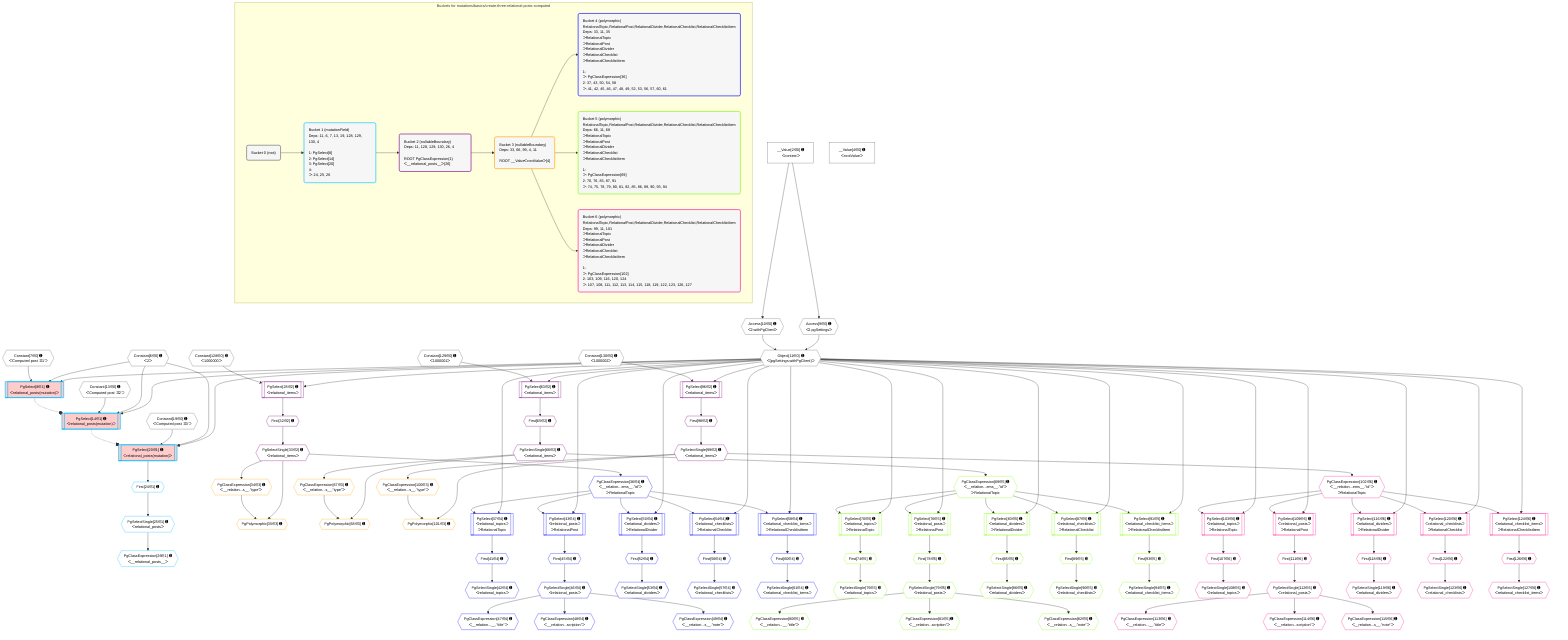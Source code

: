 %%{init: {'themeVariables': { 'fontSize': '12px'}}}%%
graph TD
    classDef path fill:#eee,stroke:#000,color:#000
    classDef plan fill:#fff,stroke-width:1px,color:#000
    classDef itemplan fill:#fff,stroke-width:2px,color:#000
    classDef unbatchedplan fill:#dff,stroke-width:1px,color:#000
    classDef sideeffectplan fill:#fcc,stroke-width:2px,color:#000
    classDef bucket fill:#f6f6f6,color:#000,stroke-width:2px,text-align:left


    %% plan dependencies
    Object11{{"Object[11∈0] ➊<br />ᐸ{pgSettings,withPgClient}ᐳ"}}:::plan
    Access9{{"Access[9∈0] ➊<br />ᐸ2.pgSettingsᐳ"}}:::plan
    Access10{{"Access[10∈0] ➊<br />ᐸ2.withPgClientᐳ"}}:::plan
    Access9 & Access10 --> Object11
    __Value2["__Value[2∈0] ➊<br />ᐸcontextᐳ"]:::plan
    __Value2 --> Access9
    __Value2 --> Access10
    __Value4["__Value[4∈0] ➊<br />ᐸrootValueᐳ"]:::plan
    Constant6{{"Constant[6∈0] ➊<br />ᐸ2ᐳ"}}:::plan
    Constant7{{"Constant[7∈0] ➊<br />ᐸ'Computed post ꖛ1'ᐳ"}}:::plan
    Constant13{{"Constant[13∈0] ➊<br />ᐸ'Computed post ꖛ2'ᐳ"}}:::plan
    Constant19{{"Constant[19∈0] ➊<br />ᐸ'Computed post ꖛ3'ᐳ"}}:::plan
    Constant128{{"Constant[128∈0] ➊<br />ᐸ1000000ᐳ"}}:::plan
    Constant129{{"Constant[129∈0] ➊<br />ᐸ1000001ᐳ"}}:::plan
    Constant130{{"Constant[130∈0] ➊<br />ᐸ1000002ᐳ"}}:::plan
    PgSelect8[["PgSelect[8∈1] ➊<br />ᐸrelational_posts(mutation)ᐳ"]]:::sideeffectplan
    Object11 & Constant6 & Constant7 --> PgSelect8
    PgSelect14[["PgSelect[14∈1] ➊<br />ᐸrelational_posts(mutation)ᐳ"]]:::sideeffectplan
    Object11 & Constant6 & Constant13 --> PgSelect14
    PgSelect20[["PgSelect[20∈1] ➊<br />ᐸrelational_posts(mutation)ᐳ"]]:::sideeffectplan
    Object11 & Constant6 & Constant19 --> PgSelect20
    First24{{"First[24∈1] ➊"}}:::plan
    PgSelect20 --> First24
    PgSelectSingle25{{"PgSelectSingle[25∈1] ➊<br />ᐸrelational_postsᐳ"}}:::plan
    First24 --> PgSelectSingle25
    PgClassExpression26{{"PgClassExpression[26∈1] ➊<br />ᐸ__relational_posts__ᐳ"}}:::plan
    PgSelectSingle25 --> PgClassExpression26
    PgSelect28[["PgSelect[28∈2] ➊<br />ᐸrelational_itemsᐳ"]]:::plan
    Object11 & Constant128 --> PgSelect28
    PgSelect63[["PgSelect[63∈2] ➊<br />ᐸrelational_itemsᐳ"]]:::plan
    Object11 & Constant129 --> PgSelect63
    PgSelect96[["PgSelect[96∈2] ➊<br />ᐸrelational_itemsᐳ"]]:::plan
    Object11 & Constant130 --> PgSelect96
    First32{{"First[32∈2] ➊"}}:::plan
    PgSelect28 --> First32
    PgSelectSingle33{{"PgSelectSingle[33∈2] ➊<br />ᐸrelational_itemsᐳ"}}:::plan
    First32 --> PgSelectSingle33
    First65{{"First[65∈2] ➊"}}:::plan
    PgSelect63 --> First65
    PgSelectSingle66{{"PgSelectSingle[66∈2] ➊<br />ᐸrelational_itemsᐳ"}}:::plan
    First65 --> PgSelectSingle66
    First98{{"First[98∈2] ➊"}}:::plan
    PgSelect96 --> First98
    PgSelectSingle99{{"PgSelectSingle[99∈2] ➊<br />ᐸrelational_itemsᐳ"}}:::plan
    First98 --> PgSelectSingle99
    PgPolymorphic35{{"PgPolymorphic[35∈3] ➊"}}:::plan
    PgClassExpression34{{"PgClassExpression[34∈3] ➊<br />ᐸ__relation...s__.”type”ᐳ"}}:::plan
    PgSelectSingle33 & PgClassExpression34 --> PgPolymorphic35
    PgPolymorphic68{{"PgPolymorphic[68∈3] ➊"}}:::plan
    PgClassExpression67{{"PgClassExpression[67∈3] ➊<br />ᐸ__relation...s__.”type”ᐳ"}}:::plan
    PgSelectSingle66 & PgClassExpression67 --> PgPolymorphic68
    PgPolymorphic101{{"PgPolymorphic[101∈3] ➊"}}:::plan
    PgClassExpression100{{"PgClassExpression[100∈3] ➊<br />ᐸ__relation...s__.”type”ᐳ"}}:::plan
    PgSelectSingle99 & PgClassExpression100 --> PgPolymorphic101
    PgSelectSingle33 --> PgClassExpression34
    PgSelectSingle66 --> PgClassExpression67
    PgSelectSingle99 --> PgClassExpression100
    PgSelect37[["PgSelect[37∈4] ➊<br />ᐸrelational_topicsᐳ<br />ᐳRelationalTopic"]]:::plan
    PgClassExpression36{{"PgClassExpression[36∈4] ➊<br />ᐸ__relation...ems__.”id”ᐳ<br />ᐳRelationalTopic"}}:::plan
    Object11 & PgClassExpression36 --> PgSelect37
    PgSelect43[["PgSelect[43∈4] ➊<br />ᐸrelational_postsᐳ<br />ᐳRelationalPost"]]:::plan
    Object11 & PgClassExpression36 --> PgSelect43
    PgSelect50[["PgSelect[50∈4] ➊<br />ᐸrelational_dividersᐳ<br />ᐳRelationalDivider"]]:::plan
    Object11 & PgClassExpression36 --> PgSelect50
    PgSelect54[["PgSelect[54∈4] ➊<br />ᐸrelational_checklistsᐳ<br />ᐳRelationalChecklist"]]:::plan
    Object11 & PgClassExpression36 --> PgSelect54
    PgSelect58[["PgSelect[58∈4] ➊<br />ᐸrelational_checklist_itemsᐳ<br />ᐳRelationalChecklistItem"]]:::plan
    Object11 & PgClassExpression36 --> PgSelect58
    PgSelectSingle33 --> PgClassExpression36
    First41{{"First[41∈4] ➊"}}:::plan
    PgSelect37 --> First41
    PgSelectSingle42{{"PgSelectSingle[42∈4] ➊<br />ᐸrelational_topicsᐳ"}}:::plan
    First41 --> PgSelectSingle42
    First45{{"First[45∈4] ➊"}}:::plan
    PgSelect43 --> First45
    PgSelectSingle46{{"PgSelectSingle[46∈4] ➊<br />ᐸrelational_postsᐳ"}}:::plan
    First45 --> PgSelectSingle46
    PgClassExpression47{{"PgClassExpression[47∈4] ➊<br />ᐸ__relation...__.”title”ᐳ"}}:::plan
    PgSelectSingle46 --> PgClassExpression47
    PgClassExpression48{{"PgClassExpression[48∈4] ➊<br />ᐸ__relation...scription”ᐳ"}}:::plan
    PgSelectSingle46 --> PgClassExpression48
    PgClassExpression49{{"PgClassExpression[49∈4] ➊<br />ᐸ__relation...s__.”note”ᐳ"}}:::plan
    PgSelectSingle46 --> PgClassExpression49
    First52{{"First[52∈4] ➊"}}:::plan
    PgSelect50 --> First52
    PgSelectSingle53{{"PgSelectSingle[53∈4] ➊<br />ᐸrelational_dividersᐳ"}}:::plan
    First52 --> PgSelectSingle53
    First56{{"First[56∈4] ➊"}}:::plan
    PgSelect54 --> First56
    PgSelectSingle57{{"PgSelectSingle[57∈4] ➊<br />ᐸrelational_checklistsᐳ"}}:::plan
    First56 --> PgSelectSingle57
    First60{{"First[60∈4] ➊"}}:::plan
    PgSelect58 --> First60
    PgSelectSingle61{{"PgSelectSingle[61∈4] ➊<br />ᐸrelational_checklist_itemsᐳ"}}:::plan
    First60 --> PgSelectSingle61
    PgSelect70[["PgSelect[70∈5] ➊<br />ᐸrelational_topicsᐳ<br />ᐳRelationalTopic"]]:::plan
    PgClassExpression69{{"PgClassExpression[69∈5] ➊<br />ᐸ__relation...ems__.”id”ᐳ<br />ᐳRelationalTopic"}}:::plan
    Object11 & PgClassExpression69 --> PgSelect70
    PgSelect76[["PgSelect[76∈5] ➊<br />ᐸrelational_postsᐳ<br />ᐳRelationalPost"]]:::plan
    Object11 & PgClassExpression69 --> PgSelect76
    PgSelect83[["PgSelect[83∈5] ➊<br />ᐸrelational_dividersᐳ<br />ᐳRelationalDivider"]]:::plan
    Object11 & PgClassExpression69 --> PgSelect83
    PgSelect87[["PgSelect[87∈5] ➊<br />ᐸrelational_checklistsᐳ<br />ᐳRelationalChecklist"]]:::plan
    Object11 & PgClassExpression69 --> PgSelect87
    PgSelect91[["PgSelect[91∈5] ➊<br />ᐸrelational_checklist_itemsᐳ<br />ᐳRelationalChecklistItem"]]:::plan
    Object11 & PgClassExpression69 --> PgSelect91
    PgSelectSingle66 --> PgClassExpression69
    First74{{"First[74∈5] ➊"}}:::plan
    PgSelect70 --> First74
    PgSelectSingle75{{"PgSelectSingle[75∈5] ➊<br />ᐸrelational_topicsᐳ"}}:::plan
    First74 --> PgSelectSingle75
    First78{{"First[78∈5] ➊"}}:::plan
    PgSelect76 --> First78
    PgSelectSingle79{{"PgSelectSingle[79∈5] ➊<br />ᐸrelational_postsᐳ"}}:::plan
    First78 --> PgSelectSingle79
    PgClassExpression80{{"PgClassExpression[80∈5] ➊<br />ᐸ__relation...__.”title”ᐳ"}}:::plan
    PgSelectSingle79 --> PgClassExpression80
    PgClassExpression81{{"PgClassExpression[81∈5] ➊<br />ᐸ__relation...scription”ᐳ"}}:::plan
    PgSelectSingle79 --> PgClassExpression81
    PgClassExpression82{{"PgClassExpression[82∈5] ➊<br />ᐸ__relation...s__.”note”ᐳ"}}:::plan
    PgSelectSingle79 --> PgClassExpression82
    First85{{"First[85∈5] ➊"}}:::plan
    PgSelect83 --> First85
    PgSelectSingle86{{"PgSelectSingle[86∈5] ➊<br />ᐸrelational_dividersᐳ"}}:::plan
    First85 --> PgSelectSingle86
    First89{{"First[89∈5] ➊"}}:::plan
    PgSelect87 --> First89
    PgSelectSingle90{{"PgSelectSingle[90∈5] ➊<br />ᐸrelational_checklistsᐳ"}}:::plan
    First89 --> PgSelectSingle90
    First93{{"First[93∈5] ➊"}}:::plan
    PgSelect91 --> First93
    PgSelectSingle94{{"PgSelectSingle[94∈5] ➊<br />ᐸrelational_checklist_itemsᐳ"}}:::plan
    First93 --> PgSelectSingle94
    PgSelect103[["PgSelect[103∈6] ➊<br />ᐸrelational_topicsᐳ<br />ᐳRelationalTopic"]]:::plan
    PgClassExpression102{{"PgClassExpression[102∈6] ➊<br />ᐸ__relation...ems__.”id”ᐳ<br />ᐳRelationalTopic"}}:::plan
    Object11 & PgClassExpression102 --> PgSelect103
    PgSelect109[["PgSelect[109∈6] ➊<br />ᐸrelational_postsᐳ<br />ᐳRelationalPost"]]:::plan
    Object11 & PgClassExpression102 --> PgSelect109
    PgSelect116[["PgSelect[116∈6] ➊<br />ᐸrelational_dividersᐳ<br />ᐳRelationalDivider"]]:::plan
    Object11 & PgClassExpression102 --> PgSelect116
    PgSelect120[["PgSelect[120∈6] ➊<br />ᐸrelational_checklistsᐳ<br />ᐳRelationalChecklist"]]:::plan
    Object11 & PgClassExpression102 --> PgSelect120
    PgSelect124[["PgSelect[124∈6] ➊<br />ᐸrelational_checklist_itemsᐳ<br />ᐳRelationalChecklistItem"]]:::plan
    Object11 & PgClassExpression102 --> PgSelect124
    PgSelectSingle99 --> PgClassExpression102
    First107{{"First[107∈6] ➊"}}:::plan
    PgSelect103 --> First107
    PgSelectSingle108{{"PgSelectSingle[108∈6] ➊<br />ᐸrelational_topicsᐳ"}}:::plan
    First107 --> PgSelectSingle108
    First111{{"First[111∈6] ➊"}}:::plan
    PgSelect109 --> First111
    PgSelectSingle112{{"PgSelectSingle[112∈6] ➊<br />ᐸrelational_postsᐳ"}}:::plan
    First111 --> PgSelectSingle112
    PgClassExpression113{{"PgClassExpression[113∈6] ➊<br />ᐸ__relation...__.”title”ᐳ"}}:::plan
    PgSelectSingle112 --> PgClassExpression113
    PgClassExpression114{{"PgClassExpression[114∈6] ➊<br />ᐸ__relation...scription”ᐳ"}}:::plan
    PgSelectSingle112 --> PgClassExpression114
    PgClassExpression115{{"PgClassExpression[115∈6] ➊<br />ᐸ__relation...s__.”note”ᐳ"}}:::plan
    PgSelectSingle112 --> PgClassExpression115
    First118{{"First[118∈6] ➊"}}:::plan
    PgSelect116 --> First118
    PgSelectSingle119{{"PgSelectSingle[119∈6] ➊<br />ᐸrelational_dividersᐳ"}}:::plan
    First118 --> PgSelectSingle119
    First122{{"First[122∈6] ➊"}}:::plan
    PgSelect120 --> First122
    PgSelectSingle123{{"PgSelectSingle[123∈6] ➊<br />ᐸrelational_checklistsᐳ"}}:::plan
    First122 --> PgSelectSingle123
    First126{{"First[126∈6] ➊"}}:::plan
    PgSelect124 --> First126
    PgSelectSingle127{{"PgSelectSingle[127∈6] ➊<br />ᐸrelational_checklist_itemsᐳ"}}:::plan
    First126 --> PgSelectSingle127

    %% define steps

    %% implicit side effects
    PgSelect8 -.-o PgSelect14
    PgSelect14 -.-o PgSelect20

    subgraph "Buckets for mutations/basics/create-three-relational-posts-computed"
    Bucket0("Bucket 0 (root)"):::bucket
    classDef bucket0 stroke:#696969
    class Bucket0,__Value2,__Value4,Constant6,Constant7,Access9,Access10,Object11,Constant13,Constant19,Constant128,Constant129,Constant130 bucket0
    Bucket1("Bucket 1 (mutationField)<br />Deps: 11, 6, 7, 13, 19, 128, 129, 130, 4<br /><br />1: PgSelect[8]<br />2: PgSelect[14]<br />3: PgSelect[20]<br />4: <br />ᐳ: 24, 25, 26"):::bucket
    classDef bucket1 stroke:#00bfff
    class Bucket1,PgSelect8,PgSelect14,PgSelect20,First24,PgSelectSingle25,PgClassExpression26 bucket1
    Bucket2("Bucket 2 (nullableBoundary)<br />Deps: 11, 128, 129, 130, 26, 4<br /><br />ROOT PgClassExpression{1}ᐸ__relational_posts__ᐳ[26]"):::bucket
    classDef bucket2 stroke:#7f007f
    class Bucket2,PgSelect28,First32,PgSelectSingle33,PgSelect63,First65,PgSelectSingle66,PgSelect96,First98,PgSelectSingle99 bucket2
    Bucket3("Bucket 3 (nullableBoundary)<br />Deps: 33, 66, 99, 4, 11<br /><br />ROOT __ValueᐸrootValueᐳ[4]"):::bucket
    classDef bucket3 stroke:#ffa500
    class Bucket3,PgClassExpression34,PgPolymorphic35,PgClassExpression67,PgPolymorphic68,PgClassExpression100,PgPolymorphic101 bucket3
    Bucket4("Bucket 4 (polymorphic)<br />RelationalTopic,RelationalPost,RelationalDivider,RelationalChecklist,RelationalChecklistItem<br />Deps: 33, 11, 35<br />ᐳRelationalTopic<br />ᐳRelationalPost<br />ᐳRelationalDivider<br />ᐳRelationalChecklist<br />ᐳRelationalChecklistItem<br /><br />1: <br />ᐳ: PgClassExpression[36]<br />2: 37, 43, 50, 54, 58<br />ᐳ: 41, 42, 45, 46, 47, 48, 49, 52, 53, 56, 57, 60, 61"):::bucket
    classDef bucket4 stroke:#0000ff
    class Bucket4,PgClassExpression36,PgSelect37,First41,PgSelectSingle42,PgSelect43,First45,PgSelectSingle46,PgClassExpression47,PgClassExpression48,PgClassExpression49,PgSelect50,First52,PgSelectSingle53,PgSelect54,First56,PgSelectSingle57,PgSelect58,First60,PgSelectSingle61 bucket4
    Bucket5("Bucket 5 (polymorphic)<br />RelationalTopic,RelationalPost,RelationalDivider,RelationalChecklist,RelationalChecklistItem<br />Deps: 66, 11, 68<br />ᐳRelationalTopic<br />ᐳRelationalPost<br />ᐳRelationalDivider<br />ᐳRelationalChecklist<br />ᐳRelationalChecklistItem<br /><br />1: <br />ᐳ: PgClassExpression[69]<br />2: 70, 76, 83, 87, 91<br />ᐳ: 74, 75, 78, 79, 80, 81, 82, 85, 86, 89, 90, 93, 94"):::bucket
    classDef bucket5 stroke:#7fff00
    class Bucket5,PgClassExpression69,PgSelect70,First74,PgSelectSingle75,PgSelect76,First78,PgSelectSingle79,PgClassExpression80,PgClassExpression81,PgClassExpression82,PgSelect83,First85,PgSelectSingle86,PgSelect87,First89,PgSelectSingle90,PgSelect91,First93,PgSelectSingle94 bucket5
    Bucket6("Bucket 6 (polymorphic)<br />RelationalTopic,RelationalPost,RelationalDivider,RelationalChecklist,RelationalChecklistItem<br />Deps: 99, 11, 101<br />ᐳRelationalTopic<br />ᐳRelationalPost<br />ᐳRelationalDivider<br />ᐳRelationalChecklist<br />ᐳRelationalChecklistItem<br /><br />1: <br />ᐳ: PgClassExpression[102]<br />2: 103, 109, 116, 120, 124<br />ᐳ: 107, 108, 111, 112, 113, 114, 115, 118, 119, 122, 123, 126, 127"):::bucket
    classDef bucket6 stroke:#ff1493
    class Bucket6,PgClassExpression102,PgSelect103,First107,PgSelectSingle108,PgSelect109,First111,PgSelectSingle112,PgClassExpression113,PgClassExpression114,PgClassExpression115,PgSelect116,First118,PgSelectSingle119,PgSelect120,First122,PgSelectSingle123,PgSelect124,First126,PgSelectSingle127 bucket6
    Bucket0 --> Bucket1
    Bucket1 --> Bucket2
    Bucket2 --> Bucket3
    Bucket3 --> Bucket4 & Bucket5 & Bucket6
    end